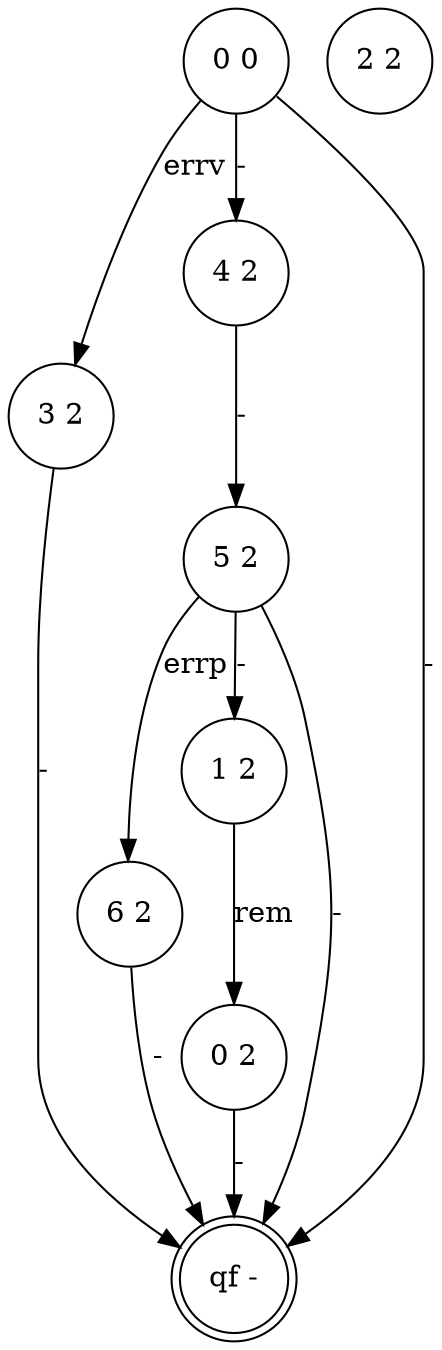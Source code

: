 digraph 3 {
	"3 2" [shape=circle]
	"4 2" [shape=circle]
	"5 2" [shape=circle]
	"6 2" [shape=circle]
	"1 2" [shape=circle]
	"0 2" [shape=circle]
	"qf -" [shape=doublecircle]
	"0 0" [shape=circle]
	"2 2" [shape=circle]
	"4 2" -> "5 2" [label="-"]
	"5 2" -> "6 2" [label=errp]
	"5 2" -> "1 2" [label="-"]
	"1 2" -> "0 2" [label=rem]
	"3 2" -> "qf -" [label="-"]
	"5 2" -> "qf -" [label="-"]
	"6 2" -> "qf -" [label="-"]
	"0 2" -> "qf -" [label="-"]
	"0 0" -> "3 2" [label=errv]
	"0 0" -> "4 2" [label="-"]
	"0 0" -> "qf -" [label="-"]
}
